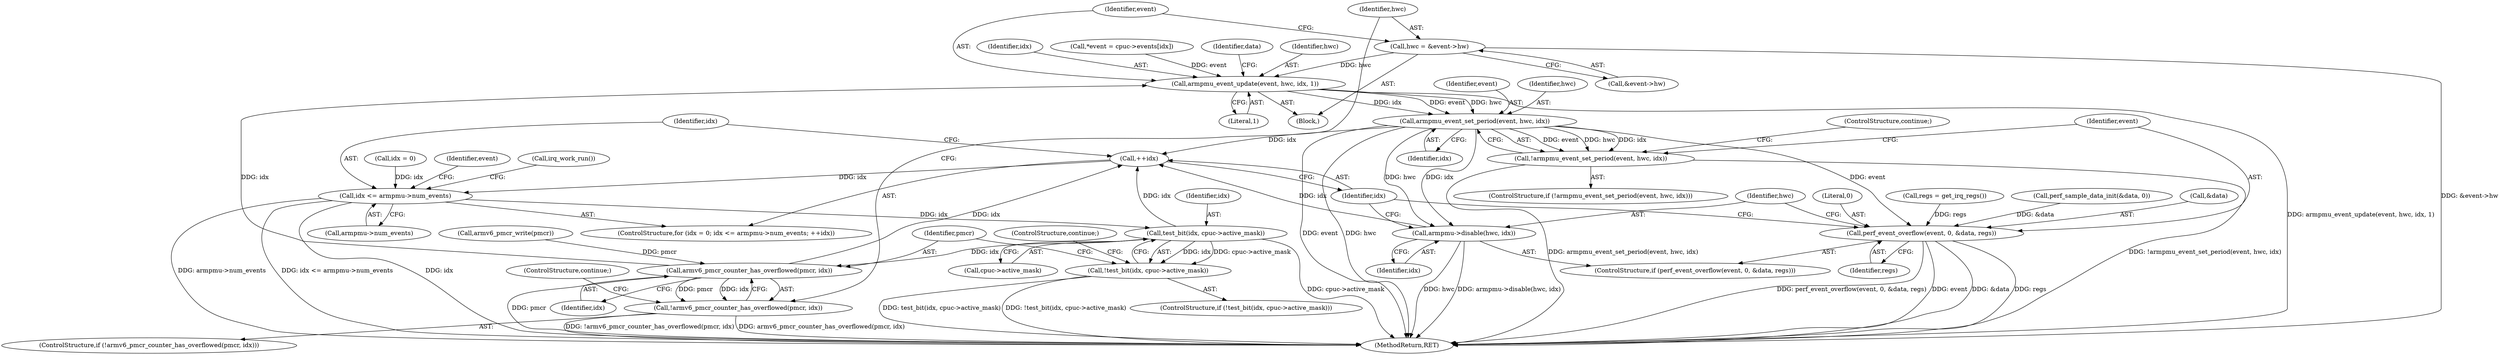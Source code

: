 digraph "1_linux_a8b0ca17b80e92faab46ee7179ba9e99ccb61233_0@pointer" {
"1000170" [label="(Call,hwc = &event->hw)"];
"1000176" [label="(Call,armpmu_event_update(event, hwc, idx, 1))"];
"1000192" [label="(Call,armpmu_event_set_period(event, hwc, idx))"];
"1000144" [label="(Call,++idx)"];
"1000139" [label="(Call,idx <= armpmu->num_events)"];
"1000158" [label="(Call,test_bit(idx, cpuc->active_mask))"];
"1000157" [label="(Call,!test_bit(idx, cpuc->active_mask))"];
"1000166" [label="(Call,armv6_pmcr_counter_has_overflowed(pmcr, idx))"];
"1000165" [label="(Call,!armv6_pmcr_counter_has_overflowed(pmcr, idx))"];
"1000191" [label="(Call,!armpmu_event_set_period(event, hwc, idx))"];
"1000198" [label="(Call,perf_event_overflow(event, 0, &data, regs))"];
"1000204" [label="(Call,armpmu->disable(hwc, idx))"];
"1000121" [label="(Call,regs = get_irq_regs())"];
"1000193" [label="(Identifier,event)"];
"1000160" [label="(Call,cpuc->active_mask)"];
"1000195" [label="(Identifier,idx)"];
"1000206" [label="(Identifier,idx)"];
"1000204" [label="(Call,armpmu->disable(hwc, idx))"];
"1000126" [label="(Call,perf_sample_data_init(&data, 0))"];
"1000157" [label="(Call,!test_bit(idx, cpuc->active_mask))"];
"1000179" [label="(Identifier,idx)"];
"1000124" [label="(Call,armv6_pmcr_write(pmcr))"];
"1000148" [label="(Call,*event = cpuc->events[idx])"];
"1000172" [label="(Call,&event->hw)"];
"1000158" [label="(Call,test_bit(idx, cpuc->active_mask))"];
"1000183" [label="(Identifier,data)"];
"1000178" [label="(Identifier,hwc)"];
"1000145" [label="(Identifier,idx)"];
"1000201" [label="(Call,&data)"];
"1000177" [label="(Identifier,event)"];
"1000146" [label="(Block,)"];
"1000180" [label="(Literal,1)"];
"1000140" [label="(Identifier,idx)"];
"1000168" [label="(Identifier,idx)"];
"1000164" [label="(ControlStructure,if (!armv6_pmcr_counter_has_overflowed(pmcr, idx)))"];
"1000196" [label="(ControlStructure,continue;)"];
"1000171" [label="(Identifier,hwc)"];
"1000169" [label="(ControlStructure,continue;)"];
"1000194" [label="(Identifier,hwc)"];
"1000198" [label="(Call,perf_event_overflow(event, 0, &data, regs))"];
"1000176" [label="(Call,armpmu_event_update(event, hwc, idx, 1))"];
"1000135" [label="(ControlStructure,for (idx = 0; idx <= armpmu->num_events; ++idx))"];
"1000199" [label="(Identifier,event)"];
"1000205" [label="(Identifier,hwc)"];
"1000190" [label="(ControlStructure,if (!armpmu_event_set_period(event, hwc, idx)))"];
"1000156" [label="(ControlStructure,if (!test_bit(idx, cpuc->active_mask)))"];
"1000200" [label="(Literal,0)"];
"1000136" [label="(Call,idx = 0)"];
"1000197" [label="(ControlStructure,if (perf_event_overflow(event, 0, &data, regs)))"];
"1000210" [label="(MethodReturn,RET)"];
"1000144" [label="(Call,++idx)"];
"1000149" [label="(Identifier,event)"];
"1000159" [label="(Identifier,idx)"];
"1000139" [label="(Call,idx <= armpmu->num_events)"];
"1000163" [label="(ControlStructure,continue;)"];
"1000203" [label="(Identifier,regs)"];
"1000166" [label="(Call,armv6_pmcr_counter_has_overflowed(pmcr, idx))"];
"1000141" [label="(Call,armpmu->num_events)"];
"1000165" [label="(Call,!armv6_pmcr_counter_has_overflowed(pmcr, idx))"];
"1000191" [label="(Call,!armpmu_event_set_period(event, hwc, idx))"];
"1000170" [label="(Call,hwc = &event->hw)"];
"1000167" [label="(Identifier,pmcr)"];
"1000192" [label="(Call,armpmu_event_set_period(event, hwc, idx))"];
"1000207" [label="(Call,irq_work_run())"];
"1000170" -> "1000146"  [label="AST: "];
"1000170" -> "1000172"  [label="CFG: "];
"1000171" -> "1000170"  [label="AST: "];
"1000172" -> "1000170"  [label="AST: "];
"1000177" -> "1000170"  [label="CFG: "];
"1000170" -> "1000210"  [label="DDG: &event->hw"];
"1000170" -> "1000176"  [label="DDG: hwc"];
"1000176" -> "1000146"  [label="AST: "];
"1000176" -> "1000180"  [label="CFG: "];
"1000177" -> "1000176"  [label="AST: "];
"1000178" -> "1000176"  [label="AST: "];
"1000179" -> "1000176"  [label="AST: "];
"1000180" -> "1000176"  [label="AST: "];
"1000183" -> "1000176"  [label="CFG: "];
"1000176" -> "1000210"  [label="DDG: armpmu_event_update(event, hwc, idx, 1)"];
"1000148" -> "1000176"  [label="DDG: event"];
"1000166" -> "1000176"  [label="DDG: idx"];
"1000176" -> "1000192"  [label="DDG: event"];
"1000176" -> "1000192"  [label="DDG: hwc"];
"1000176" -> "1000192"  [label="DDG: idx"];
"1000192" -> "1000191"  [label="AST: "];
"1000192" -> "1000195"  [label="CFG: "];
"1000193" -> "1000192"  [label="AST: "];
"1000194" -> "1000192"  [label="AST: "];
"1000195" -> "1000192"  [label="AST: "];
"1000191" -> "1000192"  [label="CFG: "];
"1000192" -> "1000210"  [label="DDG: hwc"];
"1000192" -> "1000210"  [label="DDG: event"];
"1000192" -> "1000144"  [label="DDG: idx"];
"1000192" -> "1000191"  [label="DDG: event"];
"1000192" -> "1000191"  [label="DDG: hwc"];
"1000192" -> "1000191"  [label="DDG: idx"];
"1000192" -> "1000198"  [label="DDG: event"];
"1000192" -> "1000204"  [label="DDG: hwc"];
"1000192" -> "1000204"  [label="DDG: idx"];
"1000144" -> "1000135"  [label="AST: "];
"1000144" -> "1000145"  [label="CFG: "];
"1000145" -> "1000144"  [label="AST: "];
"1000140" -> "1000144"  [label="CFG: "];
"1000144" -> "1000139"  [label="DDG: idx"];
"1000158" -> "1000144"  [label="DDG: idx"];
"1000166" -> "1000144"  [label="DDG: idx"];
"1000204" -> "1000144"  [label="DDG: idx"];
"1000139" -> "1000135"  [label="AST: "];
"1000139" -> "1000141"  [label="CFG: "];
"1000140" -> "1000139"  [label="AST: "];
"1000141" -> "1000139"  [label="AST: "];
"1000149" -> "1000139"  [label="CFG: "];
"1000207" -> "1000139"  [label="CFG: "];
"1000139" -> "1000210"  [label="DDG: armpmu->num_events"];
"1000139" -> "1000210"  [label="DDG: idx <= armpmu->num_events"];
"1000139" -> "1000210"  [label="DDG: idx"];
"1000136" -> "1000139"  [label="DDG: idx"];
"1000139" -> "1000158"  [label="DDG: idx"];
"1000158" -> "1000157"  [label="AST: "];
"1000158" -> "1000160"  [label="CFG: "];
"1000159" -> "1000158"  [label="AST: "];
"1000160" -> "1000158"  [label="AST: "];
"1000157" -> "1000158"  [label="CFG: "];
"1000158" -> "1000210"  [label="DDG: cpuc->active_mask"];
"1000158" -> "1000157"  [label="DDG: idx"];
"1000158" -> "1000157"  [label="DDG: cpuc->active_mask"];
"1000158" -> "1000166"  [label="DDG: idx"];
"1000157" -> "1000156"  [label="AST: "];
"1000163" -> "1000157"  [label="CFG: "];
"1000167" -> "1000157"  [label="CFG: "];
"1000157" -> "1000210"  [label="DDG: !test_bit(idx, cpuc->active_mask)"];
"1000157" -> "1000210"  [label="DDG: test_bit(idx, cpuc->active_mask)"];
"1000166" -> "1000165"  [label="AST: "];
"1000166" -> "1000168"  [label="CFG: "];
"1000167" -> "1000166"  [label="AST: "];
"1000168" -> "1000166"  [label="AST: "];
"1000165" -> "1000166"  [label="CFG: "];
"1000166" -> "1000210"  [label="DDG: pmcr"];
"1000166" -> "1000165"  [label="DDG: pmcr"];
"1000166" -> "1000165"  [label="DDG: idx"];
"1000124" -> "1000166"  [label="DDG: pmcr"];
"1000165" -> "1000164"  [label="AST: "];
"1000169" -> "1000165"  [label="CFG: "];
"1000171" -> "1000165"  [label="CFG: "];
"1000165" -> "1000210"  [label="DDG: armv6_pmcr_counter_has_overflowed(pmcr, idx)"];
"1000165" -> "1000210"  [label="DDG: !armv6_pmcr_counter_has_overflowed(pmcr, idx)"];
"1000191" -> "1000190"  [label="AST: "];
"1000196" -> "1000191"  [label="CFG: "];
"1000199" -> "1000191"  [label="CFG: "];
"1000191" -> "1000210"  [label="DDG: !armpmu_event_set_period(event, hwc, idx)"];
"1000191" -> "1000210"  [label="DDG: armpmu_event_set_period(event, hwc, idx)"];
"1000198" -> "1000197"  [label="AST: "];
"1000198" -> "1000203"  [label="CFG: "];
"1000199" -> "1000198"  [label="AST: "];
"1000200" -> "1000198"  [label="AST: "];
"1000201" -> "1000198"  [label="AST: "];
"1000203" -> "1000198"  [label="AST: "];
"1000205" -> "1000198"  [label="CFG: "];
"1000145" -> "1000198"  [label="CFG: "];
"1000198" -> "1000210"  [label="DDG: event"];
"1000198" -> "1000210"  [label="DDG: &data"];
"1000198" -> "1000210"  [label="DDG: regs"];
"1000198" -> "1000210"  [label="DDG: perf_event_overflow(event, 0, &data, regs)"];
"1000126" -> "1000198"  [label="DDG: &data"];
"1000121" -> "1000198"  [label="DDG: regs"];
"1000204" -> "1000197"  [label="AST: "];
"1000204" -> "1000206"  [label="CFG: "];
"1000205" -> "1000204"  [label="AST: "];
"1000206" -> "1000204"  [label="AST: "];
"1000145" -> "1000204"  [label="CFG: "];
"1000204" -> "1000210"  [label="DDG: hwc"];
"1000204" -> "1000210"  [label="DDG: armpmu->disable(hwc, idx)"];
}
